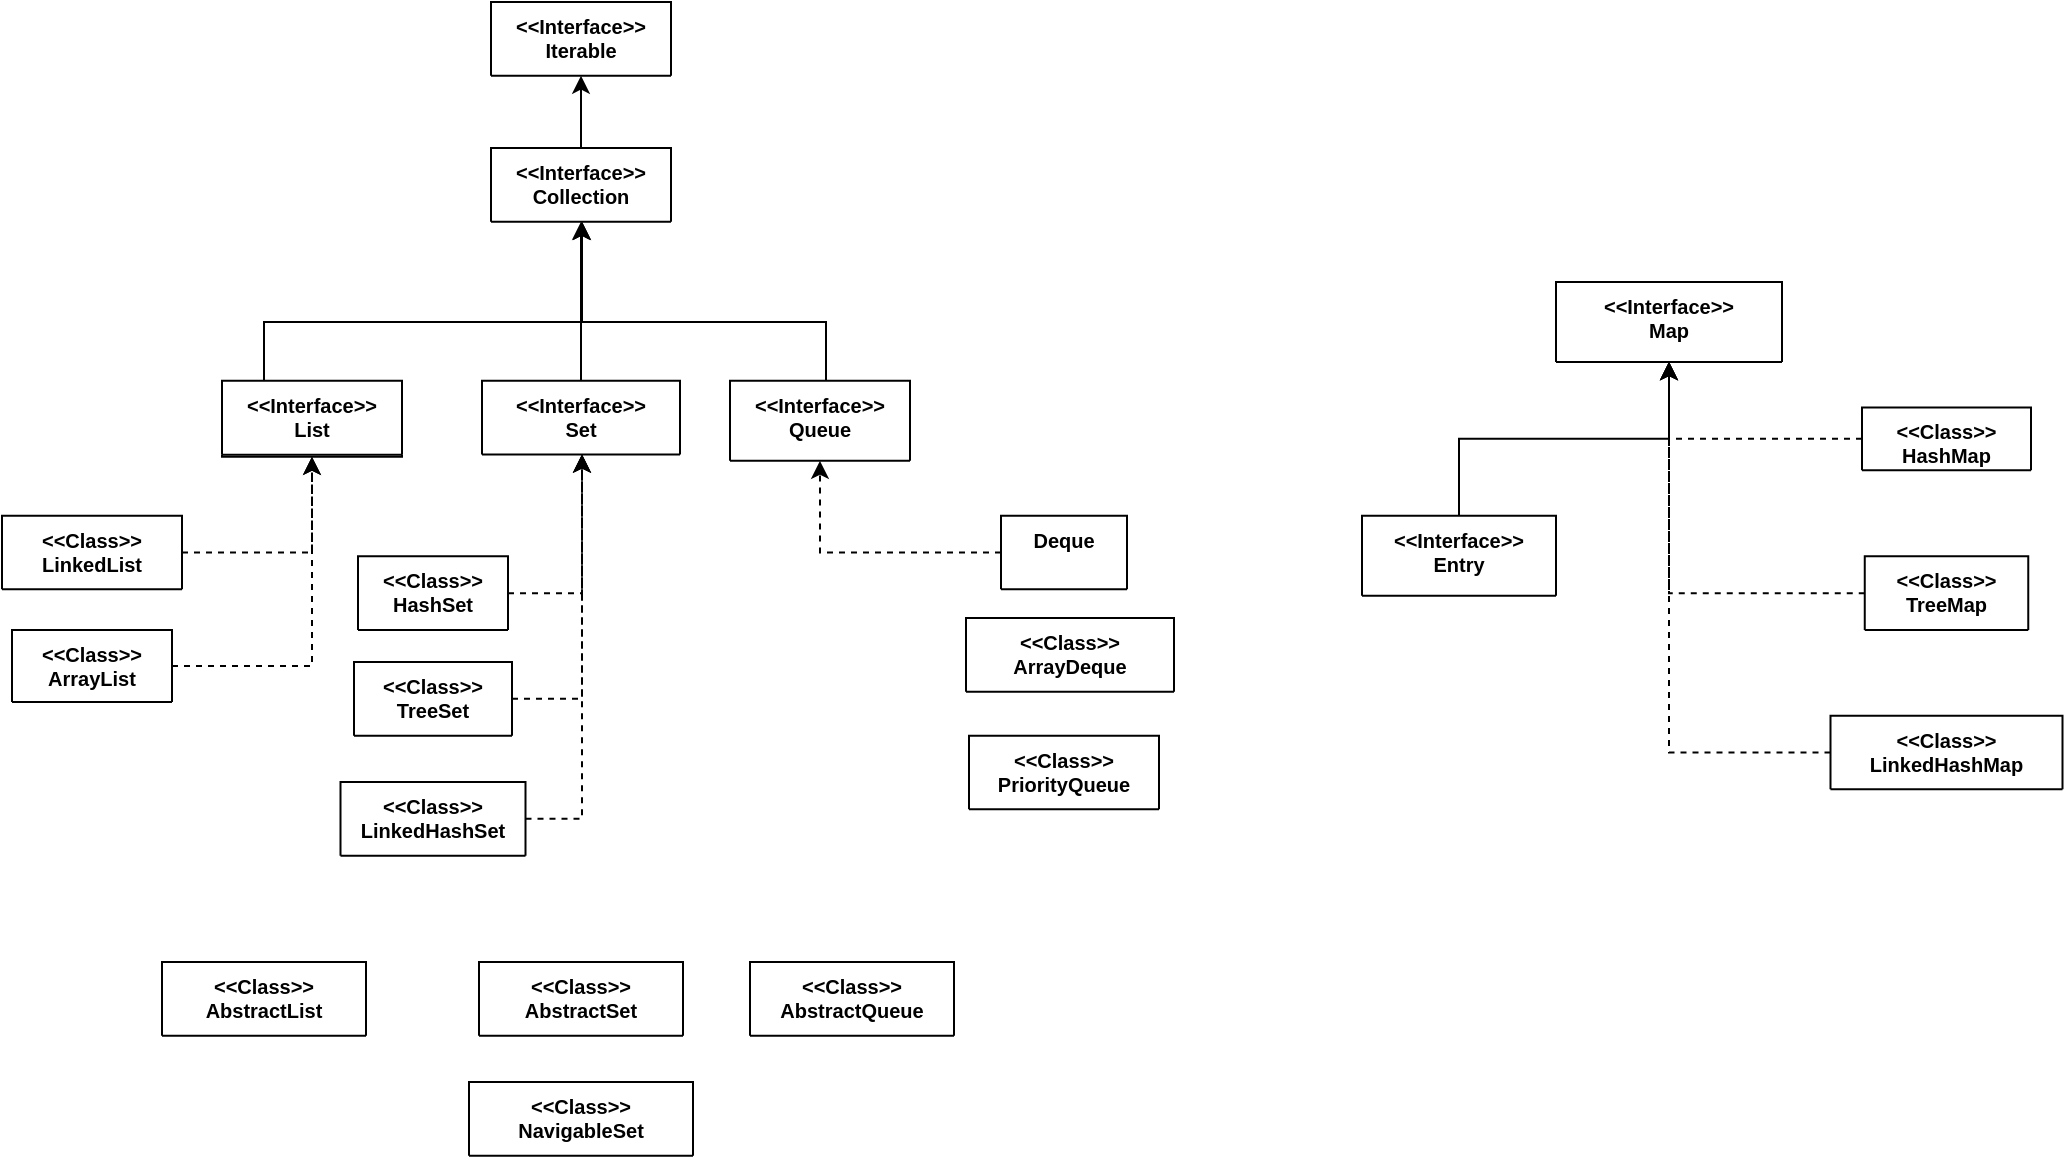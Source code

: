 <mxfile version="21.4.0" type="google">
  <diagram id="rZ11pOlSzRHfnbpIpgAd" name="Страница 1">
    <mxGraphModel grid="1" page="1" gridSize="10" guides="1" tooltips="1" connect="1" arrows="1" fold="1" pageScale="1" pageWidth="827" pageHeight="1169" math="0" shadow="0">
      <root>
        <mxCell id="0" />
        <mxCell id="1" parent="0" />
        <mxCell id="_OMUf0dOFannAeqTgCqj-11" style="edgeStyle=orthogonalEdgeStyle;rounded=0;orthogonalLoop=1;jettySize=auto;html=1;fontSize=10;" edge="1" parent="1" source="OW2vazqC63-JHtydejLK-68" target="_OMUf0dOFannAeqTgCqj-12">
          <mxGeometry relative="1" as="geometry">
            <mxPoint x="339.5" y="-130" as="targetPoint" />
          </mxGeometry>
        </mxCell>
        <mxCell id="OW2vazqC63-JHtydejLK-68" value="&lt;&lt;Interface&gt;&gt;&#xa;Collection" style="swimlane;fontStyle=1;align=center;verticalAlign=top;childLayout=stackLayout;horizontal=1;startSize=37;horizontalStack=0;resizeParent=1;resizeParentMax=0;resizeLast=0;collapsible=0;marginBottom=0;fontSize=10;" vertex="1" parent="1">
          <mxGeometry x="294.5" y="-37" width="90" height="36.833" as="geometry" />
        </mxCell>
        <mxCell id="_OMUf0dOFannAeqTgCqj-1" style="edgeStyle=orthogonalEdgeStyle;rounded=0;orthogonalLoop=1;jettySize=auto;html=1;fontSize=10;" edge="1" parent="1" source="OW2vazqC63-JHtydejLK-70" target="OW2vazqC63-JHtydejLK-68">
          <mxGeometry relative="1" as="geometry">
            <Array as="points">
              <mxPoint x="181" y="50" />
              <mxPoint x="340" y="50" />
            </Array>
          </mxGeometry>
        </mxCell>
        <mxCell id="OW2vazqC63-JHtydejLK-70" value="&lt;&lt;Interface&gt;&gt;&#xa;List" style="swimlane;fontStyle=1;align=center;verticalAlign=top;childLayout=stackLayout;horizontal=1;startSize=37;horizontalStack=0;resizeParent=1;resizeParentMax=0;resizeLast=0;collapsible=0;marginBottom=0;strokeColor=default;fontSize=10;" vertex="1" parent="1">
          <mxGeometry x="160" y="79.42" width="90" height="38" as="geometry" />
        </mxCell>
        <mxCell id="_OMUf0dOFannAeqTgCqj-3" style="edgeStyle=orthogonalEdgeStyle;rounded=0;orthogonalLoop=1;jettySize=auto;html=1;fontSize=10;" edge="1" parent="1" source="OW2vazqC63-JHtydejLK-72" target="OW2vazqC63-JHtydejLK-68">
          <mxGeometry relative="1" as="geometry">
            <Array as="points">
              <mxPoint x="462" y="50" />
              <mxPoint x="340" y="50" />
            </Array>
          </mxGeometry>
        </mxCell>
        <mxCell id="OW2vazqC63-JHtydejLK-72" value="&lt;&lt;Interface&gt;&gt;&#xa;Queue" style="swimlane;fontStyle=1;align=center;verticalAlign=top;childLayout=stackLayout;horizontal=1;startSize=40;horizontalStack=0;resizeParent=1;resizeParentMax=0;resizeLast=0;collapsible=0;marginBottom=0;fontSize=10;" vertex="1" parent="1">
          <mxGeometry x="414" y="79.42" width="90" height="40" as="geometry" />
        </mxCell>
        <mxCell id="_OMUf0dOFannAeqTgCqj-2" style="edgeStyle=orthogonalEdgeStyle;rounded=0;orthogonalLoop=1;jettySize=auto;html=1;fontSize=10;" edge="1" parent="1" source="OW2vazqC63-JHtydejLK-74" target="OW2vazqC63-JHtydejLK-68">
          <mxGeometry relative="1" as="geometry" />
        </mxCell>
        <mxCell id="OW2vazqC63-JHtydejLK-74" value="&lt;&lt;Interface&gt;&gt;&#xa;Set" style="swimlane;fontStyle=1;align=center;verticalAlign=top;childLayout=stackLayout;horizontal=1;startSize=37;horizontalStack=0;resizeParent=1;resizeParentMax=0;resizeLast=0;collapsible=0;marginBottom=0;fontSize=10;" vertex="1" parent="1">
          <mxGeometry x="290" y="79.42" width="99" height="36.83" as="geometry" />
        </mxCell>
        <mxCell id="OW2vazqC63-JHtydejLK-76" value="&lt;&lt;Interface&gt;&gt;&#xa;Map" style="swimlane;fontStyle=1;align=center;verticalAlign=top;childLayout=stackLayout;horizontal=1;startSize=40;horizontalStack=0;resizeParent=1;resizeParentMax=0;resizeLast=0;collapsible=0;marginBottom=0;fontSize=10;" vertex="1" parent="1">
          <mxGeometry x="827" y="30" width="113" height="40" as="geometry" />
        </mxCell>
        <mxCell id="_OMUf0dOFannAeqTgCqj-7" style="edgeStyle=orthogonalEdgeStyle;rounded=0;orthogonalLoop=1;jettySize=auto;html=1;dashed=1;fontSize=10;" edge="1" parent="1" source="OW2vazqC63-JHtydejLK-78" target="OW2vazqC63-JHtydejLK-70">
          <mxGeometry relative="1" as="geometry" />
        </mxCell>
        <mxCell id="OW2vazqC63-JHtydejLK-78" value="&lt;&lt;Class&gt;&gt;&#xa;ArrayList" style="swimlane;fontStyle=1;align=center;verticalAlign=top;childLayout=stackLayout;horizontal=1;startSize=46;horizontalStack=0;resizeParent=1;resizeParentMax=0;resizeLast=0;collapsible=0;marginBottom=0;fontSize=10;" vertex="1" parent="1">
          <mxGeometry x="55" y="204" width="80" height="36" as="geometry" />
        </mxCell>
        <mxCell id="_OMUf0dOFannAeqTgCqj-8" style="edgeStyle=orthogonalEdgeStyle;rounded=0;orthogonalLoop=1;jettySize=auto;html=1;dashed=1;fontSize=10;" edge="1" parent="1" source="OW2vazqC63-JHtydejLK-80" target="OW2vazqC63-JHtydejLK-70">
          <mxGeometry relative="1" as="geometry" />
        </mxCell>
        <mxCell id="OW2vazqC63-JHtydejLK-80" value="&lt;&lt;Class&gt;&gt;&#xa;LinkedList" style="swimlane;fontStyle=1;align=center;verticalAlign=top;childLayout=stackLayout;horizontal=1;startSize=37;horizontalStack=0;resizeParent=1;resizeParentMax=0;resizeLast=0;collapsible=0;marginBottom=0;fontSize=10;" vertex="1" parent="1">
          <mxGeometry x="50" y="146.83" width="90" height="36.833" as="geometry" />
        </mxCell>
        <mxCell id="OW2vazqC63-JHtydejLK-82" value="&lt;&lt;Class&gt;&gt;&#xa;PriorityQueue" style="swimlane;fontStyle=1;align=center;verticalAlign=top;childLayout=stackLayout;horizontal=1;startSize=37;horizontalStack=0;resizeParent=1;resizeParentMax=0;resizeLast=0;collapsible=0;marginBottom=0;fontSize=10;" vertex="1" parent="1">
          <mxGeometry x="533.5" y="256.83" width="95" height="36.83" as="geometry" />
        </mxCell>
        <mxCell id="OW2vazqC63-JHtydejLK-84" value="&lt;&lt;Class&gt;&gt;&#xa;ArrayDeque" style="swimlane;fontStyle=1;align=center;verticalAlign=top;childLayout=stackLayout;horizontal=1;startSize=37;horizontalStack=0;resizeParent=1;resizeParentMax=0;resizeLast=0;collapsible=0;marginBottom=0;fontSize=10;" vertex="1" parent="1">
          <mxGeometry x="532" y="198.0" width="104" height="36.833" as="geometry" />
        </mxCell>
        <mxCell id="_OMUf0dOFannAeqTgCqj-6" style="rounded=0;orthogonalLoop=1;jettySize=auto;html=1;dashed=1;fontSize=10;edgeStyle=orthogonalEdgeStyle;" edge="1" parent="1" source="OW2vazqC63-JHtydejLK-88" target="OW2vazqC63-JHtydejLK-74">
          <mxGeometry relative="1" as="geometry">
            <Array as="points">
              <mxPoint x="340" y="238" />
            </Array>
          </mxGeometry>
        </mxCell>
        <mxCell id="OW2vazqC63-JHtydejLK-88" value="&lt;&lt;Class&gt;&gt;&#xa;TreeSet" style="swimlane;fontStyle=1;align=center;verticalAlign=top;childLayout=stackLayout;horizontal=1;startSize=37;horizontalStack=0;resizeParent=1;resizeParentMax=0;resizeLast=0;collapsible=0;marginBottom=0;fontSize=10;" vertex="1" parent="1">
          <mxGeometry x="226" y="220.0" width="79" height="36.833" as="geometry" />
        </mxCell>
        <mxCell id="_OMUf0dOFannAeqTgCqj-5" style="rounded=0;orthogonalLoop=1;jettySize=auto;html=1;dashed=1;fontSize=10;edgeStyle=orthogonalEdgeStyle;" edge="1" parent="1" source="OW2vazqC63-JHtydejLK-90" target="OW2vazqC63-JHtydejLK-74">
          <mxGeometry relative="1" as="geometry">
            <Array as="points">
              <mxPoint x="340" y="186" />
            </Array>
          </mxGeometry>
        </mxCell>
        <mxCell id="OW2vazqC63-JHtydejLK-90" value="&lt;&lt;Class&gt;&gt;&#xa;HashSet" style="swimlane;fontStyle=1;align=center;verticalAlign=top;childLayout=stackLayout;horizontal=1;startSize=37;horizontalStack=0;resizeParent=1;resizeParentMax=0;resizeLast=0;collapsible=0;marginBottom=0;fontSize=10;" vertex="1" parent="1">
          <mxGeometry x="228" y="167.17" width="75" height="36.833" as="geometry" />
        </mxCell>
        <mxCell id="aQGqoc6zJBxih_MJygZV-1" style="rounded=0;orthogonalLoop=1;jettySize=auto;html=1;dashed=1;edgeStyle=orthogonalEdgeStyle;" edge="1" parent="1" source="OW2vazqC63-JHtydejLK-92" target="OW2vazqC63-JHtydejLK-74">
          <mxGeometry relative="1" as="geometry">
            <Array as="points">
              <mxPoint x="340" y="298" />
            </Array>
          </mxGeometry>
        </mxCell>
        <mxCell id="OW2vazqC63-JHtydejLK-92" value="&lt;&lt;Class&gt;&gt;&#xa;LinkedHashSet" style="swimlane;fontStyle=1;align=center;verticalAlign=top;childLayout=stackLayout;horizontal=1;startSize=37;horizontalStack=0;resizeParent=1;resizeParentMax=0;resizeLast=0;collapsible=0;marginBottom=0;fontSize=10;" vertex="1" parent="1">
          <mxGeometry x="219.25" y="280" width="92.5" height="36.83" as="geometry" />
        </mxCell>
        <mxCell id="QhKgBbauawRaE6Jf7BZH-5" style="rounded=0;orthogonalLoop=1;jettySize=auto;html=1;dashed=1;edgeStyle=orthogonalEdgeStyle;" edge="1" parent="1" source="OW2vazqC63-JHtydejLK-96" target="OW2vazqC63-JHtydejLK-76">
          <mxGeometry relative="1" as="geometry" />
        </mxCell>
        <mxCell id="OW2vazqC63-JHtydejLK-96" value="&lt;&lt;Class&gt;&gt;&#xa;TreeMap" style="swimlane;fontStyle=1;align=center;verticalAlign=top;childLayout=stackLayout;horizontal=1;startSize=37;horizontalStack=0;resizeParent=1;resizeParentMax=0;resizeLast=0;collapsible=0;marginBottom=0;fontSize=10;" vertex="1" parent="1">
          <mxGeometry x="981.38" y="167.17" width="81.75" height="36.83" as="geometry" />
        </mxCell>
        <mxCell id="QhKgBbauawRaE6Jf7BZH-6" style="rounded=0;orthogonalLoop=1;jettySize=auto;html=1;dashed=1;edgeStyle=orthogonalEdgeStyle;" edge="1" parent="1" source="OW2vazqC63-JHtydejLK-98" target="OW2vazqC63-JHtydejLK-76">
          <mxGeometry relative="1" as="geometry" />
        </mxCell>
        <mxCell id="OW2vazqC63-JHtydejLK-98" value="&lt;&lt;Class&gt;&gt;&#xa;HashMap" style="swimlane;fontStyle=1;align=center;verticalAlign=top;childLayout=stackLayout;horizontal=1;startSize=40;horizontalStack=0;resizeParent=1;resizeParentMax=0;resizeLast=0;collapsible=0;marginBottom=0;fontSize=10;" vertex="1" parent="1">
          <mxGeometry x="980" y="92.71" width="84.5" height="31.41" as="geometry" />
        </mxCell>
        <mxCell id="QhKgBbauawRaE6Jf7BZH-4" style="rounded=0;orthogonalLoop=1;jettySize=auto;html=1;dashed=1;edgeStyle=orthogonalEdgeStyle;" edge="1" parent="1" source="OW2vazqC63-JHtydejLK-100" target="OW2vazqC63-JHtydejLK-76">
          <mxGeometry relative="1" as="geometry" />
        </mxCell>
        <mxCell id="OW2vazqC63-JHtydejLK-100" value="&lt;&lt;Class&gt;&gt;&#xa;LinkedHashMap" style="swimlane;fontStyle=1;align=center;verticalAlign=top;childLayout=stackLayout;horizontal=1;startSize=37;horizontalStack=0;resizeParent=1;resizeParentMax=0;resizeLast=0;collapsible=0;marginBottom=0;fontSize=10;" vertex="1" parent="1">
          <mxGeometry x="964.25" y="246.83" width="116" height="36.833" as="geometry" />
        </mxCell>
        <mxCell id="_OMUf0dOFannAeqTgCqj-9" style="edgeStyle=orthogonalEdgeStyle;rounded=0;orthogonalLoop=1;jettySize=auto;html=1;dashed=1;fontSize=10;" edge="1" parent="1" source="OW2vazqC63-JHtydejLK-106" target="OW2vazqC63-JHtydejLK-72">
          <mxGeometry relative="1" as="geometry" />
        </mxCell>
        <mxCell id="OW2vazqC63-JHtydejLK-106" value="Deque" style="swimlane;fontStyle=1;align=center;verticalAlign=top;childLayout=stackLayout;horizontal=1;startSize=37;horizontalStack=0;resizeParent=1;resizeParentMax=0;resizeLast=0;collapsible=0;marginBottom=0;fontSize=10;" vertex="1" parent="1">
          <mxGeometry x="549.5" y="146.83" width="63" height="36.833" as="geometry" />
        </mxCell>
        <mxCell id="OW2vazqC63-JHtydejLK-108" value="&lt;&lt;Class&gt;&gt;&#xa;AbstractSet" style="swimlane;fontStyle=1;align=center;verticalAlign=top;childLayout=stackLayout;horizontal=1;startSize=37;horizontalStack=0;resizeParent=1;resizeParentMax=0;resizeLast=0;collapsible=0;marginBottom=0;fontSize=10;" vertex="1" parent="1">
          <mxGeometry x="288.5" y="370" width="102" height="36.833" as="geometry" />
        </mxCell>
        <mxCell id="OW2vazqC63-JHtydejLK-110" value="&lt;&lt;Class&gt;&gt;&#xa;NavigableSet" style="swimlane;fontStyle=1;align=center;verticalAlign=top;childLayout=stackLayout;horizontal=1;startSize=37;horizontalStack=0;resizeParent=1;resizeParentMax=0;resizeLast=0;collapsible=0;marginBottom=0;fontSize=10;" vertex="1" parent="1">
          <mxGeometry x="283.5" y="430" width="112" height="36.833" as="geometry" />
        </mxCell>
        <mxCell id="_OMUf0dOFannAeqTgCqj-12" value="&lt;&lt;Interface&gt;&gt;&#xa;Iterable" style="swimlane;fontStyle=1;align=center;verticalAlign=top;childLayout=stackLayout;horizontal=1;startSize=37;horizontalStack=0;resizeParent=1;resizeParentMax=0;resizeLast=0;collapsible=0;marginBottom=0;fontSize=10;" vertex="1" parent="1">
          <mxGeometry x="294.5" y="-110" width="90" height="36.833" as="geometry" />
        </mxCell>
        <mxCell id="_OMUf0dOFannAeqTgCqj-14" value="&lt;&lt;Class&gt;&gt;&#xa;AbstractQueue" style="swimlane;fontStyle=1;align=center;verticalAlign=top;childLayout=stackLayout;horizontal=1;startSize=37;horizontalStack=0;resizeParent=1;resizeParentMax=0;resizeLast=0;collapsible=0;marginBottom=0;fontSize=10;" vertex="1" parent="1">
          <mxGeometry x="424" y="370.0" width="102" height="36.833" as="geometry" />
        </mxCell>
        <mxCell id="RGRiyQJtoCkwvm-ldjcx-1" value="&lt;&lt;Class&gt;&gt;&#xa;AbstractList" style="swimlane;fontStyle=1;align=center;verticalAlign=top;childLayout=stackLayout;horizontal=1;startSize=37;horizontalStack=0;resizeParent=1;resizeParentMax=0;resizeLast=0;collapsible=0;marginBottom=0;fontSize=10;" vertex="1" parent="1">
          <mxGeometry x="130" y="370" width="102" height="36.833" as="geometry" />
        </mxCell>
        <mxCell id="aQGqoc6zJBxih_MJygZV-3" style="edgeStyle=orthogonalEdgeStyle;rounded=0;orthogonalLoop=1;jettySize=auto;html=1;" edge="1" parent="1" source="aQGqoc6zJBxih_MJygZV-2" target="OW2vazqC63-JHtydejLK-76">
          <mxGeometry relative="1" as="geometry" />
        </mxCell>
        <mxCell id="aQGqoc6zJBxih_MJygZV-2" value="&lt;&lt;Interface&gt;&gt;&#xa;Entry" style="swimlane;fontStyle=1;align=center;verticalAlign=top;childLayout=stackLayout;horizontal=1;startSize=40;horizontalStack=0;resizeParent=1;resizeParentMax=0;resizeLast=0;collapsible=0;marginBottom=0;fontSize=10;" vertex="1" parent="1">
          <mxGeometry x="730" y="146.83" width="97" height="40" as="geometry" />
        </mxCell>
      </root>
    </mxGraphModel>
  </diagram>
</mxfile>
